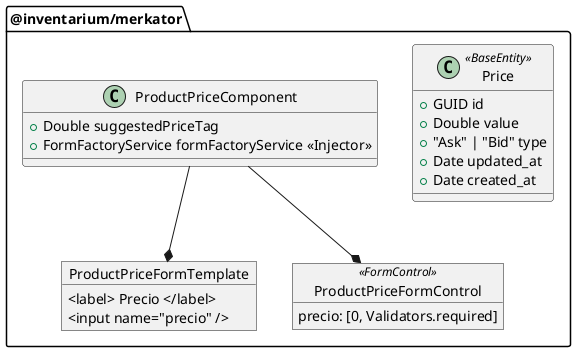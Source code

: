 @startuml
  package @inventarium/merkator {
    class "Price" as price <<BaseEntity>> {
      + GUID id
      + Double value
      + "Ask" | "Bid" type
      + Date updated_at
      + Date created_at
    }

    class "ProductPriceComponent" as productPriceComponent {
      + Double suggestedPriceTag
      + FormFactoryService formFactoryService <<Injector>>
    }


    object "ProductPriceFormTemplate" as productPriceFormTemplate {
      <label> Precio </label>
      <input name="precio" />
    }

    object "ProductPriceFormControl" as productPriceFormControl <<FormControl>> {
      precio: [0, Validators.required]
    }

    productPriceComponent --* productPriceFormTemplate
    productPriceComponent --* productPriceFormControl
  }
@enduml
